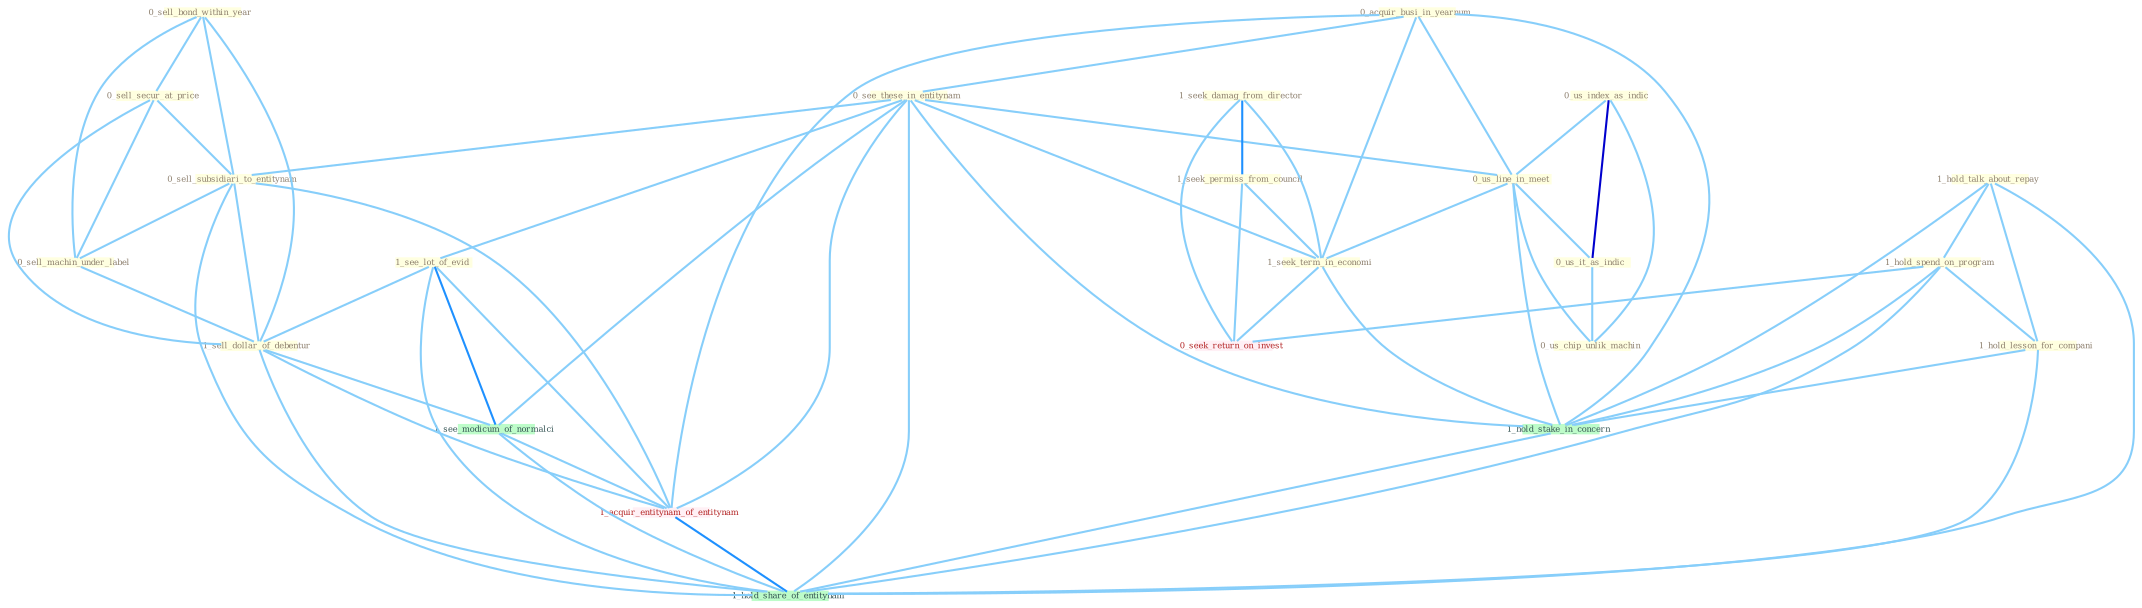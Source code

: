 Graph G{ 
    node
    [shape=polygon,style=filled,width=.5,height=.06,color="#BDFCC9",fixedsize=true,fontsize=4,
    fontcolor="#2f4f4f"];
    {node
    [color="#ffffe0", fontcolor="#8b7d6b"] "0_acquir_busi_in_yearnum " "0_see_these_in_entitynam " "1_seek_damag_from_director " "0_us_index_as_indic " "0_us_line_in_meet " "1_hold_talk_about_repay " "1_seek_permiss_from_council " "0_sell_bond_within_year " "1_seek_term_in_economi " "0_us_it_as_indic " "1_see_lot_of_evid " "1_hold_spend_on_program " "0_sell_secur_at_price " "0_sell_subsidiari_to_entitynam " "0_sell_machin_under_label " "0_us_chip_unlik_machin " "1_hold_lesson_for_compani " "1_sell_dollar_of_debentur "}
{node [color="#fff0f5", fontcolor="#b22222"] "0_seek_return_on_invest " "1_acquir_entitynam_of_entitynam "}
edge [color="#B0E2FF"];

	"0_acquir_busi_in_yearnum " -- "0_see_these_in_entitynam " [w="1", color="#87cefa" ];
	"0_acquir_busi_in_yearnum " -- "0_us_line_in_meet " [w="1", color="#87cefa" ];
	"0_acquir_busi_in_yearnum " -- "1_seek_term_in_economi " [w="1", color="#87cefa" ];
	"0_acquir_busi_in_yearnum " -- "1_hold_stake_in_concern " [w="1", color="#87cefa" ];
	"0_acquir_busi_in_yearnum " -- "1_acquir_entitynam_of_entitynam " [w="1", color="#87cefa" ];
	"0_see_these_in_entitynam " -- "0_us_line_in_meet " [w="1", color="#87cefa" ];
	"0_see_these_in_entitynam " -- "1_seek_term_in_economi " [w="1", color="#87cefa" ];
	"0_see_these_in_entitynam " -- "1_see_lot_of_evid " [w="1", color="#87cefa" ];
	"0_see_these_in_entitynam " -- "0_sell_subsidiari_to_entitynam " [w="1", color="#87cefa" ];
	"0_see_these_in_entitynam " -- "1_hold_stake_in_concern " [w="1", color="#87cefa" ];
	"0_see_these_in_entitynam " -- "1_see_modicum_of_normalci " [w="1", color="#87cefa" ];
	"0_see_these_in_entitynam " -- "1_acquir_entitynam_of_entitynam " [w="1", color="#87cefa" ];
	"0_see_these_in_entitynam " -- "1_hold_share_of_entitynam " [w="1", color="#87cefa" ];
	"1_seek_damag_from_director " -- "1_seek_permiss_from_council " [w="2", color="#1e90ff" , len=0.8];
	"1_seek_damag_from_director " -- "1_seek_term_in_economi " [w="1", color="#87cefa" ];
	"1_seek_damag_from_director " -- "0_seek_return_on_invest " [w="1", color="#87cefa" ];
	"0_us_index_as_indic " -- "0_us_line_in_meet " [w="1", color="#87cefa" ];
	"0_us_index_as_indic " -- "0_us_it_as_indic " [w="3", color="#0000cd" , len=0.6];
	"0_us_index_as_indic " -- "0_us_chip_unlik_machin " [w="1", color="#87cefa" ];
	"0_us_line_in_meet " -- "1_seek_term_in_economi " [w="1", color="#87cefa" ];
	"0_us_line_in_meet " -- "0_us_it_as_indic " [w="1", color="#87cefa" ];
	"0_us_line_in_meet " -- "0_us_chip_unlik_machin " [w="1", color="#87cefa" ];
	"0_us_line_in_meet " -- "1_hold_stake_in_concern " [w="1", color="#87cefa" ];
	"1_hold_talk_about_repay " -- "1_hold_spend_on_program " [w="1", color="#87cefa" ];
	"1_hold_talk_about_repay " -- "1_hold_lesson_for_compani " [w="1", color="#87cefa" ];
	"1_hold_talk_about_repay " -- "1_hold_stake_in_concern " [w="1", color="#87cefa" ];
	"1_hold_talk_about_repay " -- "1_hold_share_of_entitynam " [w="1", color="#87cefa" ];
	"1_seek_permiss_from_council " -- "1_seek_term_in_economi " [w="1", color="#87cefa" ];
	"1_seek_permiss_from_council " -- "0_seek_return_on_invest " [w="1", color="#87cefa" ];
	"0_sell_bond_within_year " -- "0_sell_secur_at_price " [w="1", color="#87cefa" ];
	"0_sell_bond_within_year " -- "0_sell_subsidiari_to_entitynam " [w="1", color="#87cefa" ];
	"0_sell_bond_within_year " -- "0_sell_machin_under_label " [w="1", color="#87cefa" ];
	"0_sell_bond_within_year " -- "1_sell_dollar_of_debentur " [w="1", color="#87cefa" ];
	"1_seek_term_in_economi " -- "1_hold_stake_in_concern " [w="1", color="#87cefa" ];
	"1_seek_term_in_economi " -- "0_seek_return_on_invest " [w="1", color="#87cefa" ];
	"0_us_it_as_indic " -- "0_us_chip_unlik_machin " [w="1", color="#87cefa" ];
	"1_see_lot_of_evid " -- "1_sell_dollar_of_debentur " [w="1", color="#87cefa" ];
	"1_see_lot_of_evid " -- "1_see_modicum_of_normalci " [w="2", color="#1e90ff" , len=0.8];
	"1_see_lot_of_evid " -- "1_acquir_entitynam_of_entitynam " [w="1", color="#87cefa" ];
	"1_see_lot_of_evid " -- "1_hold_share_of_entitynam " [w="1", color="#87cefa" ];
	"1_hold_spend_on_program " -- "1_hold_lesson_for_compani " [w="1", color="#87cefa" ];
	"1_hold_spend_on_program " -- "1_hold_stake_in_concern " [w="1", color="#87cefa" ];
	"1_hold_spend_on_program " -- "0_seek_return_on_invest " [w="1", color="#87cefa" ];
	"1_hold_spend_on_program " -- "1_hold_share_of_entitynam " [w="1", color="#87cefa" ];
	"0_sell_secur_at_price " -- "0_sell_subsidiari_to_entitynam " [w="1", color="#87cefa" ];
	"0_sell_secur_at_price " -- "0_sell_machin_under_label " [w="1", color="#87cefa" ];
	"0_sell_secur_at_price " -- "1_sell_dollar_of_debentur " [w="1", color="#87cefa" ];
	"0_sell_subsidiari_to_entitynam " -- "0_sell_machin_under_label " [w="1", color="#87cefa" ];
	"0_sell_subsidiari_to_entitynam " -- "1_sell_dollar_of_debentur " [w="1", color="#87cefa" ];
	"0_sell_subsidiari_to_entitynam " -- "1_acquir_entitynam_of_entitynam " [w="1", color="#87cefa" ];
	"0_sell_subsidiari_to_entitynam " -- "1_hold_share_of_entitynam " [w="1", color="#87cefa" ];
	"0_sell_machin_under_label " -- "1_sell_dollar_of_debentur " [w="1", color="#87cefa" ];
	"1_hold_lesson_for_compani " -- "1_hold_stake_in_concern " [w="1", color="#87cefa" ];
	"1_hold_lesson_for_compani " -- "1_hold_share_of_entitynam " [w="1", color="#87cefa" ];
	"1_sell_dollar_of_debentur " -- "1_see_modicum_of_normalci " [w="1", color="#87cefa" ];
	"1_sell_dollar_of_debentur " -- "1_acquir_entitynam_of_entitynam " [w="1", color="#87cefa" ];
	"1_sell_dollar_of_debentur " -- "1_hold_share_of_entitynam " [w="1", color="#87cefa" ];
	"1_hold_stake_in_concern " -- "1_hold_share_of_entitynam " [w="1", color="#87cefa" ];
	"1_see_modicum_of_normalci " -- "1_acquir_entitynam_of_entitynam " [w="1", color="#87cefa" ];
	"1_see_modicum_of_normalci " -- "1_hold_share_of_entitynam " [w="1", color="#87cefa" ];
	"1_acquir_entitynam_of_entitynam " -- "1_hold_share_of_entitynam " [w="2", color="#1e90ff" , len=0.8];
}